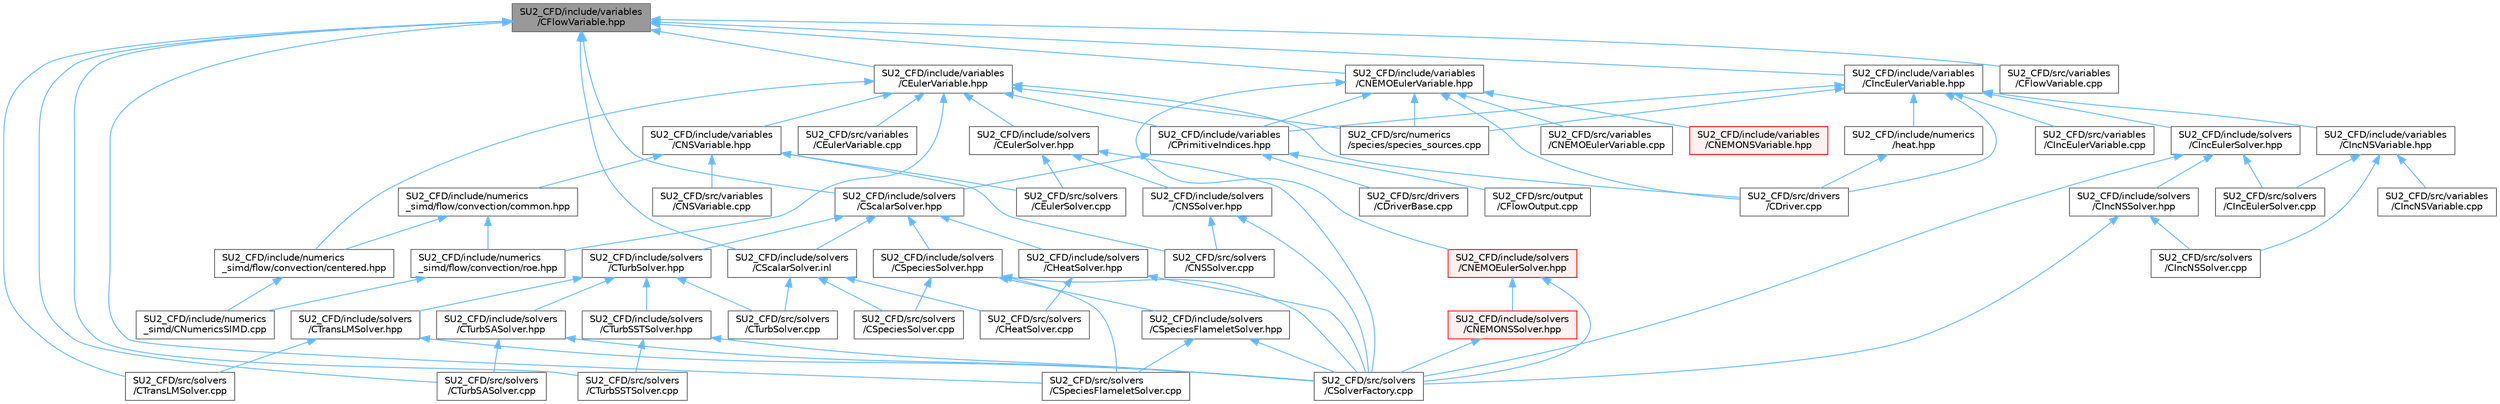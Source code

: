digraph "SU2_CFD/include/variables/CFlowVariable.hpp"
{
 // LATEX_PDF_SIZE
  bgcolor="transparent";
  edge [fontname=Helvetica,fontsize=10,labelfontname=Helvetica,labelfontsize=10];
  node [fontname=Helvetica,fontsize=10,shape=box,height=0.2,width=0.4];
  Node1 [id="Node000001",label="SU2_CFD/include/variables\l/CFlowVariable.hpp",height=0.2,width=0.4,color="gray40", fillcolor="grey60", style="filled", fontcolor="black",tooltip="Class for defining the common variables of flow solvers."];
  Node1 -> Node2 [id="edge1_Node000001_Node000002",dir="back",color="steelblue1",style="solid",tooltip=" "];
  Node2 [id="Node000002",label="SU2_CFD/include/solvers\l/CScalarSolver.hpp",height=0.2,width=0.4,color="grey40", fillcolor="white", style="filled",URL="$CScalarSolver_8hpp.html",tooltip="Headers of the CScalarSolver class."];
  Node2 -> Node3 [id="edge2_Node000002_Node000003",dir="back",color="steelblue1",style="solid",tooltip=" "];
  Node3 [id="Node000003",label="SU2_CFD/include/solvers\l/CHeatSolver.hpp",height=0.2,width=0.4,color="grey40", fillcolor="white", style="filled",URL="$CHeatSolver_8hpp.html",tooltip="Headers of the CHeatSolver class."];
  Node3 -> Node4 [id="edge3_Node000003_Node000004",dir="back",color="steelblue1",style="solid",tooltip=" "];
  Node4 [id="Node000004",label="SU2_CFD/src/solvers\l/CHeatSolver.cpp",height=0.2,width=0.4,color="grey40", fillcolor="white", style="filled",URL="$CHeatSolver_8cpp.html",tooltip="Main subroutines for solving the heat equation."];
  Node3 -> Node5 [id="edge4_Node000003_Node000005",dir="back",color="steelblue1",style="solid",tooltip=" "];
  Node5 [id="Node000005",label="SU2_CFD/src/solvers\l/CSolverFactory.cpp",height=0.2,width=0.4,color="grey40", fillcolor="white", style="filled",URL="$CSolverFactory_8cpp.html",tooltip="Main subroutines for CSolverFactoryclass."];
  Node2 -> Node6 [id="edge5_Node000002_Node000006",dir="back",color="steelblue1",style="solid",tooltip=" "];
  Node6 [id="Node000006",label="SU2_CFD/include/solvers\l/CScalarSolver.inl",height=0.2,width=0.4,color="grey40", fillcolor="white", style="filled",URL="$CScalarSolver_8inl.html",tooltip="Main subroutines of CScalarSolver class."];
  Node6 -> Node4 [id="edge6_Node000006_Node000004",dir="back",color="steelblue1",style="solid",tooltip=" "];
  Node6 -> Node7 [id="edge7_Node000006_Node000007",dir="back",color="steelblue1",style="solid",tooltip=" "];
  Node7 [id="Node000007",label="SU2_CFD/src/solvers\l/CSpeciesSolver.cpp",height=0.2,width=0.4,color="grey40", fillcolor="white", style="filled",URL="$CSpeciesSolver_8cpp.html",tooltip="Main subroutines of CSpeciesSolver class."];
  Node6 -> Node8 [id="edge8_Node000006_Node000008",dir="back",color="steelblue1",style="solid",tooltip=" "];
  Node8 [id="Node000008",label="SU2_CFD/src/solvers\l/CTurbSolver.cpp",height=0.2,width=0.4,color="grey40", fillcolor="white", style="filled",URL="$CTurbSolver_8cpp.html",tooltip="Main subroutines of CTurbSolver class."];
  Node2 -> Node9 [id="edge9_Node000002_Node000009",dir="back",color="steelblue1",style="solid",tooltip=" "];
  Node9 [id="Node000009",label="SU2_CFD/include/solvers\l/CSpeciesSolver.hpp",height=0.2,width=0.4,color="grey40", fillcolor="white", style="filled",URL="$CSpeciesSolver_8hpp.html",tooltip="Headers of the CSpeciesSolver class."];
  Node9 -> Node10 [id="edge10_Node000009_Node000010",dir="back",color="steelblue1",style="solid",tooltip=" "];
  Node10 [id="Node000010",label="SU2_CFD/include/solvers\l/CSpeciesFlameletSolver.hpp",height=0.2,width=0.4,color="grey40", fillcolor="white", style="filled",URL="$CSpeciesFlameletSolver_8hpp.html",tooltip="Headers of the CSpeciesFlameletSolver class."];
  Node10 -> Node5 [id="edge11_Node000010_Node000005",dir="back",color="steelblue1",style="solid",tooltip=" "];
  Node10 -> Node11 [id="edge12_Node000010_Node000011",dir="back",color="steelblue1",style="solid",tooltip=" "];
  Node11 [id="Node000011",label="SU2_CFD/src/solvers\l/CSpeciesFlameletSolver.cpp",height=0.2,width=0.4,color="grey40", fillcolor="white", style="filled",URL="$CSpeciesFlameletSolver_8cpp.html",tooltip="Main subroutines of CSpeciesFlameletSolver class."];
  Node9 -> Node5 [id="edge13_Node000009_Node000005",dir="back",color="steelblue1",style="solid",tooltip=" "];
  Node9 -> Node11 [id="edge14_Node000009_Node000011",dir="back",color="steelblue1",style="solid",tooltip=" "];
  Node9 -> Node7 [id="edge15_Node000009_Node000007",dir="back",color="steelblue1",style="solid",tooltip=" "];
  Node2 -> Node12 [id="edge16_Node000002_Node000012",dir="back",color="steelblue1",style="solid",tooltip=" "];
  Node12 [id="Node000012",label="SU2_CFD/include/solvers\l/CTurbSolver.hpp",height=0.2,width=0.4,color="grey40", fillcolor="white", style="filled",URL="$CTurbSolver_8hpp.html",tooltip="Headers of the CTurbSolver class."];
  Node12 -> Node13 [id="edge17_Node000012_Node000013",dir="back",color="steelblue1",style="solid",tooltip=" "];
  Node13 [id="Node000013",label="SU2_CFD/include/solvers\l/CTransLMSolver.hpp",height=0.2,width=0.4,color="grey40", fillcolor="white", style="filled",URL="$CTransLMSolver_8hpp.html",tooltip="Headers of the CTransLMSolver class."];
  Node13 -> Node5 [id="edge18_Node000013_Node000005",dir="back",color="steelblue1",style="solid",tooltip=" "];
  Node13 -> Node14 [id="edge19_Node000013_Node000014",dir="back",color="steelblue1",style="solid",tooltip=" "];
  Node14 [id="Node000014",label="SU2_CFD/src/solvers\l/CTransLMSolver.cpp",height=0.2,width=0.4,color="grey40", fillcolor="white", style="filled",URL="$CTransLMSolver_8cpp.html",tooltip="Main subroutines for Langtry-Menter Transition model solver."];
  Node12 -> Node15 [id="edge20_Node000012_Node000015",dir="back",color="steelblue1",style="solid",tooltip=" "];
  Node15 [id="Node000015",label="SU2_CFD/include/solvers\l/CTurbSASolver.hpp",height=0.2,width=0.4,color="grey40", fillcolor="white", style="filled",URL="$CTurbSASolver_8hpp.html",tooltip="Headers of the CTurbSASolver class."];
  Node15 -> Node5 [id="edge21_Node000015_Node000005",dir="back",color="steelblue1",style="solid",tooltip=" "];
  Node15 -> Node16 [id="edge22_Node000015_Node000016",dir="back",color="steelblue1",style="solid",tooltip=" "];
  Node16 [id="Node000016",label="SU2_CFD/src/solvers\l/CTurbSASolver.cpp",height=0.2,width=0.4,color="grey40", fillcolor="white", style="filled",URL="$CTurbSASolver_8cpp.html",tooltip="Main subroutines of CTurbSASolver class."];
  Node12 -> Node17 [id="edge23_Node000012_Node000017",dir="back",color="steelblue1",style="solid",tooltip=" "];
  Node17 [id="Node000017",label="SU2_CFD/include/solvers\l/CTurbSSTSolver.hpp",height=0.2,width=0.4,color="grey40", fillcolor="white", style="filled",URL="$CTurbSSTSolver_8hpp.html",tooltip="Headers of the CTurbSSTSolver class."];
  Node17 -> Node5 [id="edge24_Node000017_Node000005",dir="back",color="steelblue1",style="solid",tooltip=" "];
  Node17 -> Node18 [id="edge25_Node000017_Node000018",dir="back",color="steelblue1",style="solid",tooltip=" "];
  Node18 [id="Node000018",label="SU2_CFD/src/solvers\l/CTurbSSTSolver.cpp",height=0.2,width=0.4,color="grey40", fillcolor="white", style="filled",URL="$CTurbSSTSolver_8cpp.html",tooltip="Main subroutines of CTurbSSTSolver class."];
  Node12 -> Node8 [id="edge26_Node000012_Node000008",dir="back",color="steelblue1",style="solid",tooltip=" "];
  Node1 -> Node6 [id="edge27_Node000001_Node000006",dir="back",color="steelblue1",style="solid",tooltip=" "];
  Node1 -> Node19 [id="edge28_Node000001_Node000019",dir="back",color="steelblue1",style="solid",tooltip=" "];
  Node19 [id="Node000019",label="SU2_CFD/include/variables\l/CEulerVariable.hpp",height=0.2,width=0.4,color="grey40", fillcolor="white", style="filled",URL="$CEulerVariable_8hpp.html",tooltip="Class for defining the variables of the compressible Euler solver."];
  Node19 -> Node20 [id="edge29_Node000019_Node000020",dir="back",color="steelblue1",style="solid",tooltip=" "];
  Node20 [id="Node000020",label="SU2_CFD/include/numerics\l_simd/flow/convection/centered.hpp",height=0.2,width=0.4,color="grey40", fillcolor="white", style="filled",URL="$simd_2flow_2convection_2centered_8hpp.html",tooltip="Centered convective schemes."];
  Node20 -> Node21 [id="edge30_Node000020_Node000021",dir="back",color="steelblue1",style="solid",tooltip=" "];
  Node21 [id="Node000021",label="SU2_CFD/include/numerics\l_simd/CNumericsSIMD.cpp",height=0.2,width=0.4,color="grey40", fillcolor="white", style="filled",URL="$CNumericsSIMD_8cpp.html",tooltip=" "];
  Node19 -> Node22 [id="edge31_Node000019_Node000022",dir="back",color="steelblue1",style="solid",tooltip=" "];
  Node22 [id="Node000022",label="SU2_CFD/include/numerics\l_simd/flow/convection/roe.hpp",height=0.2,width=0.4,color="grey40", fillcolor="white", style="filled",URL="$simd_2flow_2convection_2roe_8hpp.html",tooltip="Roe-family of convective schemes."];
  Node22 -> Node21 [id="edge32_Node000022_Node000021",dir="back",color="steelblue1",style="solid",tooltip=" "];
  Node19 -> Node23 [id="edge33_Node000019_Node000023",dir="back",color="steelblue1",style="solid",tooltip=" "];
  Node23 [id="Node000023",label="SU2_CFD/include/solvers\l/CEulerSolver.hpp",height=0.2,width=0.4,color="grey40", fillcolor="white", style="filled",URL="$CEulerSolver_8hpp.html",tooltip="Headers of the CEulerSolver class."];
  Node23 -> Node24 [id="edge34_Node000023_Node000024",dir="back",color="steelblue1",style="solid",tooltip=" "];
  Node24 [id="Node000024",label="SU2_CFD/include/solvers\l/CNSSolver.hpp",height=0.2,width=0.4,color="grey40", fillcolor="white", style="filled",URL="$CNSSolver_8hpp.html",tooltip="Headers of the CNSSolver class."];
  Node24 -> Node25 [id="edge35_Node000024_Node000025",dir="back",color="steelblue1",style="solid",tooltip=" "];
  Node25 [id="Node000025",label="SU2_CFD/src/solvers\l/CNSSolver.cpp",height=0.2,width=0.4,color="grey40", fillcolor="white", style="filled",URL="$CNSSolver_8cpp.html",tooltip="Main subroutines for solving Finite-Volume Navier-Stokes flow problems."];
  Node24 -> Node5 [id="edge36_Node000024_Node000005",dir="back",color="steelblue1",style="solid",tooltip=" "];
  Node23 -> Node26 [id="edge37_Node000023_Node000026",dir="back",color="steelblue1",style="solid",tooltip=" "];
  Node26 [id="Node000026",label="SU2_CFD/src/solvers\l/CEulerSolver.cpp",height=0.2,width=0.4,color="grey40", fillcolor="white", style="filled",URL="$CEulerSolver_8cpp.html",tooltip="Main subroutines for solving Finite-Volume Euler flow problems."];
  Node23 -> Node5 [id="edge38_Node000023_Node000005",dir="back",color="steelblue1",style="solid",tooltip=" "];
  Node19 -> Node27 [id="edge39_Node000019_Node000027",dir="back",color="steelblue1",style="solid",tooltip=" "];
  Node27 [id="Node000027",label="SU2_CFD/include/variables\l/CNSVariable.hpp",height=0.2,width=0.4,color="grey40", fillcolor="white", style="filled",URL="$CNSVariable_8hpp.html",tooltip="Class for defining the variables of the compressible Navier-Stokes solver."];
  Node27 -> Node28 [id="edge40_Node000027_Node000028",dir="back",color="steelblue1",style="solid",tooltip=" "];
  Node28 [id="Node000028",label="SU2_CFD/include/numerics\l_simd/flow/convection/common.hpp",height=0.2,width=0.4,color="grey40", fillcolor="white", style="filled",URL="$convection_2common_8hpp.html",tooltip="Common convection-related methods."];
  Node28 -> Node20 [id="edge41_Node000028_Node000020",dir="back",color="steelblue1",style="solid",tooltip=" "];
  Node28 -> Node22 [id="edge42_Node000028_Node000022",dir="back",color="steelblue1",style="solid",tooltip=" "];
  Node27 -> Node26 [id="edge43_Node000027_Node000026",dir="back",color="steelblue1",style="solid",tooltip=" "];
  Node27 -> Node25 [id="edge44_Node000027_Node000025",dir="back",color="steelblue1",style="solid",tooltip=" "];
  Node27 -> Node29 [id="edge45_Node000027_Node000029",dir="back",color="steelblue1",style="solid",tooltip=" "];
  Node29 [id="Node000029",label="SU2_CFD/src/variables\l/CNSVariable.cpp",height=0.2,width=0.4,color="grey40", fillcolor="white", style="filled",URL="$CNSVariable_8cpp.html",tooltip="Definition of the solution fields."];
  Node19 -> Node30 [id="edge46_Node000019_Node000030",dir="back",color="steelblue1",style="solid",tooltip=" "];
  Node30 [id="Node000030",label="SU2_CFD/include/variables\l/CPrimitiveIndices.hpp",height=0.2,width=0.4,color="grey40", fillcolor="white", style="filled",URL="$CPrimitiveIndices_8hpp.html",tooltip="Abstract representation of flow primitive variable indices that tries to be efficient."];
  Node30 -> Node2 [id="edge47_Node000030_Node000002",dir="back",color="steelblue1",style="solid",tooltip=" "];
  Node30 -> Node31 [id="edge48_Node000030_Node000031",dir="back",color="steelblue1",style="solid",tooltip=" "];
  Node31 [id="Node000031",label="SU2_CFD/src/drivers\l/CDriverBase.cpp",height=0.2,width=0.4,color="grey40", fillcolor="white", style="filled",URL="$CDriverBase_8cpp.html",tooltip=" "];
  Node30 -> Node32 [id="edge49_Node000030_Node000032",dir="back",color="steelblue1",style="solid",tooltip=" "];
  Node32 [id="Node000032",label="SU2_CFD/src/output\l/CFlowOutput.cpp",height=0.2,width=0.4,color="grey40", fillcolor="white", style="filled",URL="$CFlowOutput_8cpp.html",tooltip="Common functions for flow output."];
  Node19 -> Node33 [id="edge50_Node000019_Node000033",dir="back",color="steelblue1",style="solid",tooltip=" "];
  Node33 [id="Node000033",label="SU2_CFD/src/drivers\l/CDriver.cpp",height=0.2,width=0.4,color="grey40", fillcolor="white", style="filled",URL="$CDriver_8cpp.html",tooltip="The main subroutines for driving single or multi-zone problems."];
  Node19 -> Node34 [id="edge51_Node000019_Node000034",dir="back",color="steelblue1",style="solid",tooltip=" "];
  Node34 [id="Node000034",label="SU2_CFD/src/numerics\l/species/species_sources.cpp",height=0.2,width=0.4,color="grey40", fillcolor="white", style="filled",URL="$species__sources_8cpp.html",tooltip="Implementation of numerics classes for integration of species transport source-terms."];
  Node19 -> Node35 [id="edge52_Node000019_Node000035",dir="back",color="steelblue1",style="solid",tooltip=" "];
  Node35 [id="Node000035",label="SU2_CFD/src/variables\l/CEulerVariable.cpp",height=0.2,width=0.4,color="grey40", fillcolor="white", style="filled",URL="$CEulerVariable_8cpp.html",tooltip="Definition of the solution fields."];
  Node1 -> Node36 [id="edge53_Node000001_Node000036",dir="back",color="steelblue1",style="solid",tooltip=" "];
  Node36 [id="Node000036",label="SU2_CFD/include/variables\l/CIncEulerVariable.hpp",height=0.2,width=0.4,color="grey40", fillcolor="white", style="filled",URL="$CIncEulerVariable_8hpp.html",tooltip="Class for defining the variables of the incompressible Euler solver."];
  Node36 -> Node37 [id="edge54_Node000036_Node000037",dir="back",color="steelblue1",style="solid",tooltip=" "];
  Node37 [id="Node000037",label="SU2_CFD/include/numerics\l/heat.hpp",height=0.2,width=0.4,color="grey40", fillcolor="white", style="filled",URL="$heat_8hpp.html",tooltip="Declarations of numerics classes for heat transfer problems."];
  Node37 -> Node33 [id="edge55_Node000037_Node000033",dir="back",color="steelblue1",style="solid",tooltip=" "];
  Node36 -> Node38 [id="edge56_Node000036_Node000038",dir="back",color="steelblue1",style="solid",tooltip=" "];
  Node38 [id="Node000038",label="SU2_CFD/include/solvers\l/CIncEulerSolver.hpp",height=0.2,width=0.4,color="grey40", fillcolor="white", style="filled",URL="$CIncEulerSolver_8hpp.html",tooltip="Headers of the CIncEulerSolver class."];
  Node38 -> Node39 [id="edge57_Node000038_Node000039",dir="back",color="steelblue1",style="solid",tooltip=" "];
  Node39 [id="Node000039",label="SU2_CFD/include/solvers\l/CIncNSSolver.hpp",height=0.2,width=0.4,color="grey40", fillcolor="white", style="filled",URL="$CIncNSSolver_8hpp.html",tooltip="Headers of the CIncNSSolver class."];
  Node39 -> Node40 [id="edge58_Node000039_Node000040",dir="back",color="steelblue1",style="solid",tooltip=" "];
  Node40 [id="Node000040",label="SU2_CFD/src/solvers\l/CIncNSSolver.cpp",height=0.2,width=0.4,color="grey40", fillcolor="white", style="filled",URL="$CIncNSSolver_8cpp.html",tooltip="Main subroutines for solving Navier-Stokes incompressible flow."];
  Node39 -> Node5 [id="edge59_Node000039_Node000005",dir="back",color="steelblue1",style="solid",tooltip=" "];
  Node38 -> Node41 [id="edge60_Node000038_Node000041",dir="back",color="steelblue1",style="solid",tooltip=" "];
  Node41 [id="Node000041",label="SU2_CFD/src/solvers\l/CIncEulerSolver.cpp",height=0.2,width=0.4,color="grey40", fillcolor="white", style="filled",URL="$CIncEulerSolver_8cpp.html",tooltip="Main subroutines for solving incompressible flow (Euler, Navier-Stokes, etc.)."];
  Node38 -> Node5 [id="edge61_Node000038_Node000005",dir="back",color="steelblue1",style="solid",tooltip=" "];
  Node36 -> Node42 [id="edge62_Node000036_Node000042",dir="back",color="steelblue1",style="solid",tooltip=" "];
  Node42 [id="Node000042",label="SU2_CFD/include/variables\l/CIncNSVariable.hpp",height=0.2,width=0.4,color="grey40", fillcolor="white", style="filled",URL="$CIncNSVariable_8hpp.html",tooltip="Class for defining the variables of the incompressible Navier-Stokes solver."];
  Node42 -> Node41 [id="edge63_Node000042_Node000041",dir="back",color="steelblue1",style="solid",tooltip=" "];
  Node42 -> Node40 [id="edge64_Node000042_Node000040",dir="back",color="steelblue1",style="solid",tooltip=" "];
  Node42 -> Node43 [id="edge65_Node000042_Node000043",dir="back",color="steelblue1",style="solid",tooltip=" "];
  Node43 [id="Node000043",label="SU2_CFD/src/variables\l/CIncNSVariable.cpp",height=0.2,width=0.4,color="grey40", fillcolor="white", style="filled",URL="$CIncNSVariable_8cpp.html",tooltip="Definition of the variable classes for incompressible flow."];
  Node36 -> Node30 [id="edge66_Node000036_Node000030",dir="back",color="steelblue1",style="solid",tooltip=" "];
  Node36 -> Node33 [id="edge67_Node000036_Node000033",dir="back",color="steelblue1",style="solid",tooltip=" "];
  Node36 -> Node34 [id="edge68_Node000036_Node000034",dir="back",color="steelblue1",style="solid",tooltip=" "];
  Node36 -> Node44 [id="edge69_Node000036_Node000044",dir="back",color="steelblue1",style="solid",tooltip=" "];
  Node44 [id="Node000044",label="SU2_CFD/src/variables\l/CIncEulerVariable.cpp",height=0.2,width=0.4,color="grey40", fillcolor="white", style="filled",URL="$CIncEulerVariable_8cpp.html",tooltip="Definition of the variable classes for incompressible flow."];
  Node1 -> Node45 [id="edge70_Node000001_Node000045",dir="back",color="steelblue1",style="solid",tooltip=" "];
  Node45 [id="Node000045",label="SU2_CFD/include/variables\l/CNEMOEulerVariable.hpp",height=0.2,width=0.4,color="grey40", fillcolor="white", style="filled",URL="$CNEMOEulerVariable_8hpp.html",tooltip="Class for defining the variables of the compressible NEMO Euler solver."];
  Node45 -> Node46 [id="edge71_Node000045_Node000046",dir="back",color="steelblue1",style="solid",tooltip=" "];
  Node46 [id="Node000046",label="SU2_CFD/include/solvers\l/CNEMOEulerSolver.hpp",height=0.2,width=0.4,color="red", fillcolor="#FFF0F0", style="filled",URL="$CNEMOEulerSolver_8hpp.html",tooltip="Headers of the CNEMOEulerSolver class."];
  Node46 -> Node47 [id="edge72_Node000046_Node000047",dir="back",color="steelblue1",style="solid",tooltip=" "];
  Node47 [id="Node000047",label="SU2_CFD/include/solvers\l/CNEMONSSolver.hpp",height=0.2,width=0.4,color="red", fillcolor="#FFF0F0", style="filled",URL="$CNEMONSSolver_8hpp.html",tooltip="Headers of the CNEMONSSolver class."];
  Node47 -> Node5 [id="edge73_Node000047_Node000005",dir="back",color="steelblue1",style="solid",tooltip=" "];
  Node46 -> Node5 [id="edge74_Node000046_Node000005",dir="back",color="steelblue1",style="solid",tooltip=" "];
  Node45 -> Node50 [id="edge75_Node000045_Node000050",dir="back",color="steelblue1",style="solid",tooltip=" "];
  Node50 [id="Node000050",label="SU2_CFD/include/variables\l/CNEMONSVariable.hpp",height=0.2,width=0.4,color="red", fillcolor="#FFF0F0", style="filled",URL="$CNEMONSVariable_8hpp.html",tooltip="Class for defining the variables of the compressible NEMO Navier-Stokes solver."];
  Node45 -> Node30 [id="edge76_Node000045_Node000030",dir="back",color="steelblue1",style="solid",tooltip=" "];
  Node45 -> Node33 [id="edge77_Node000045_Node000033",dir="back",color="steelblue1",style="solid",tooltip=" "];
  Node45 -> Node34 [id="edge78_Node000045_Node000034",dir="back",color="steelblue1",style="solid",tooltip=" "];
  Node45 -> Node52 [id="edge79_Node000045_Node000052",dir="back",color="steelblue1",style="solid",tooltip=" "];
  Node52 [id="Node000052",label="SU2_CFD/src/variables\l/CNEMOEulerVariable.cpp",height=0.2,width=0.4,color="grey40", fillcolor="white", style="filled",URL="$CNEMOEulerVariable_8cpp.html",tooltip="Definition of the solution fields."];
  Node1 -> Node11 [id="edge80_Node000001_Node000011",dir="back",color="steelblue1",style="solid",tooltip=" "];
  Node1 -> Node14 [id="edge81_Node000001_Node000014",dir="back",color="steelblue1",style="solid",tooltip=" "];
  Node1 -> Node16 [id="edge82_Node000001_Node000016",dir="back",color="steelblue1",style="solid",tooltip=" "];
  Node1 -> Node18 [id="edge83_Node000001_Node000018",dir="back",color="steelblue1",style="solid",tooltip=" "];
  Node1 -> Node53 [id="edge84_Node000001_Node000053",dir="back",color="steelblue1",style="solid",tooltip=" "];
  Node53 [id="Node000053",label="SU2_CFD/src/variables\l/CFlowVariable.cpp",height=0.2,width=0.4,color="grey40", fillcolor="white", style="filled",URL="$CFlowVariable_8cpp.html",tooltip="Definition of common solution fields for flow solvers."];
}

